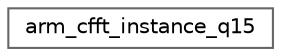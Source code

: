 digraph "Graphical Class Hierarchy"
{
 // LATEX_PDF_SIZE
  bgcolor="transparent";
  edge [fontname=Helvetica,fontsize=10,labelfontname=Helvetica,labelfontsize=10];
  node [fontname=Helvetica,fontsize=10,shape=box,height=0.2,width=0.4];
  rankdir="LR";
  Node0 [id="Node000000",label="arm_cfft_instance_q15",height=0.2,width=0.4,color="grey40", fillcolor="white", style="filled",URL="$structarm__cfft__instance__q15.html",tooltip="Instance structure for the fixed-point CFFT/CIFFT function."];
}
